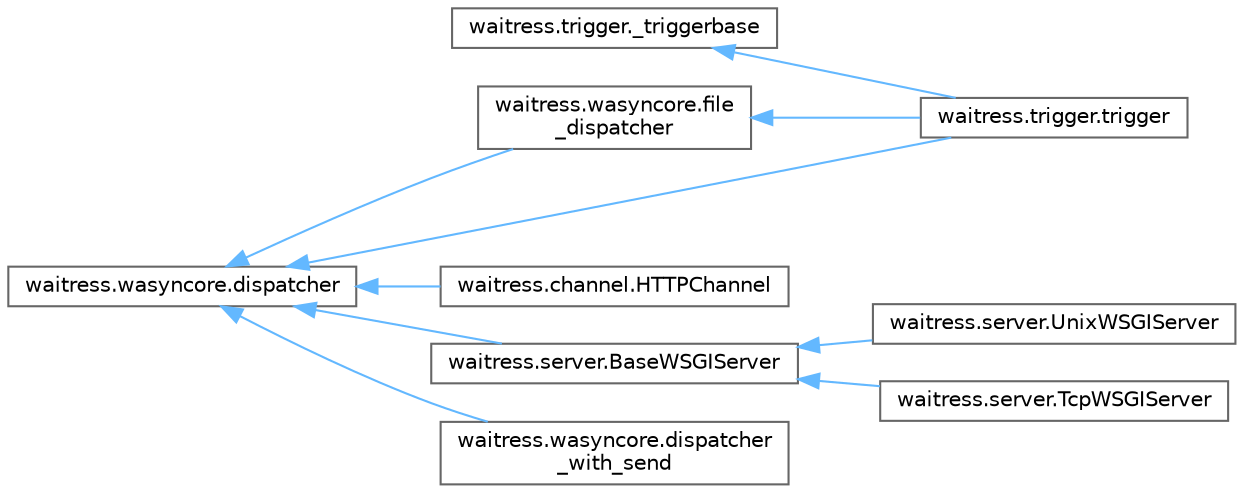 digraph "Graphical Class Hierarchy"
{
 // LATEX_PDF_SIZE
  bgcolor="transparent";
  edge [fontname=Helvetica,fontsize=10,labelfontname=Helvetica,labelfontsize=10];
  node [fontname=Helvetica,fontsize=10,shape=box,height=0.2,width=0.4];
  rankdir="LR";
  Node0 [id="Node000000",label="waitress.trigger._triggerbase",height=0.2,width=0.4,color="grey40", fillcolor="white", style="filled",URL="$classwaitress_1_1trigger_1_1__triggerbase.html",tooltip=" "];
  Node0 -> Node1 [id="edge4367_Node000000_Node000001",dir="back",color="steelblue1",style="solid",tooltip=" "];
  Node1 [id="Node000001",label="waitress.trigger.trigger",height=0.2,width=0.4,color="grey40", fillcolor="white", style="filled",URL="$classwaitress_1_1trigger_1_1trigger.html",tooltip=" "];
  Node2 [id="Node000002",label="waitress.wasyncore.dispatcher",height=0.2,width=0.4,color="grey40", fillcolor="white", style="filled",URL="$classwaitress_1_1wasyncore_1_1dispatcher.html",tooltip=" "];
  Node2 -> Node3 [id="edge4368_Node000002_Node000003",dir="back",color="steelblue1",style="solid",tooltip=" "];
  Node3 [id="Node000003",label="waitress.channel.HTTPChannel",height=0.2,width=0.4,color="grey40", fillcolor="white", style="filled",URL="$classwaitress_1_1channel_1_1_h_t_t_p_channel.html",tooltip=" "];
  Node2 -> Node4 [id="edge4369_Node000002_Node000004",dir="back",color="steelblue1",style="solid",tooltip=" "];
  Node4 [id="Node000004",label="waitress.server.BaseWSGIServer",height=0.2,width=0.4,color="grey40", fillcolor="white", style="filled",URL="$classwaitress_1_1server_1_1_base_w_s_g_i_server.html",tooltip=" "];
  Node4 -> Node5 [id="edge4370_Node000004_Node000005",dir="back",color="steelblue1",style="solid",tooltip=" "];
  Node5 [id="Node000005",label="waitress.server.TcpWSGIServer",height=0.2,width=0.4,color="grey40", fillcolor="white", style="filled",URL="$classwaitress_1_1server_1_1_tcp_w_s_g_i_server.html",tooltip=" "];
  Node4 -> Node6 [id="edge4371_Node000004_Node000006",dir="back",color="steelblue1",style="solid",tooltip=" "];
  Node6 [id="Node000006",label="waitress.server.UnixWSGIServer",height=0.2,width=0.4,color="grey40", fillcolor="white", style="filled",URL="$classwaitress_1_1server_1_1_unix_w_s_g_i_server.html",tooltip=" "];
  Node2 -> Node1 [id="edge4372_Node000002_Node000001",dir="back",color="steelblue1",style="solid",tooltip=" "];
  Node2 -> Node7 [id="edge4373_Node000002_Node000007",dir="back",color="steelblue1",style="solid",tooltip=" "];
  Node7 [id="Node000007",label="waitress.wasyncore.dispatcher\l_with_send",height=0.2,width=0.4,color="grey40", fillcolor="white", style="filled",URL="$classwaitress_1_1wasyncore_1_1dispatcher__with__send.html",tooltip=" "];
  Node2 -> Node8 [id="edge4374_Node000002_Node000008",dir="back",color="steelblue1",style="solid",tooltip=" "];
  Node8 [id="Node000008",label="waitress.wasyncore.file\l_dispatcher",height=0.2,width=0.4,color="grey40", fillcolor="white", style="filled",URL="$classwaitress_1_1wasyncore_1_1file__dispatcher.html",tooltip=" "];
  Node8 -> Node1 [id="edge4375_Node000008_Node000001",dir="back",color="steelblue1",style="solid",tooltip=" "];
}
